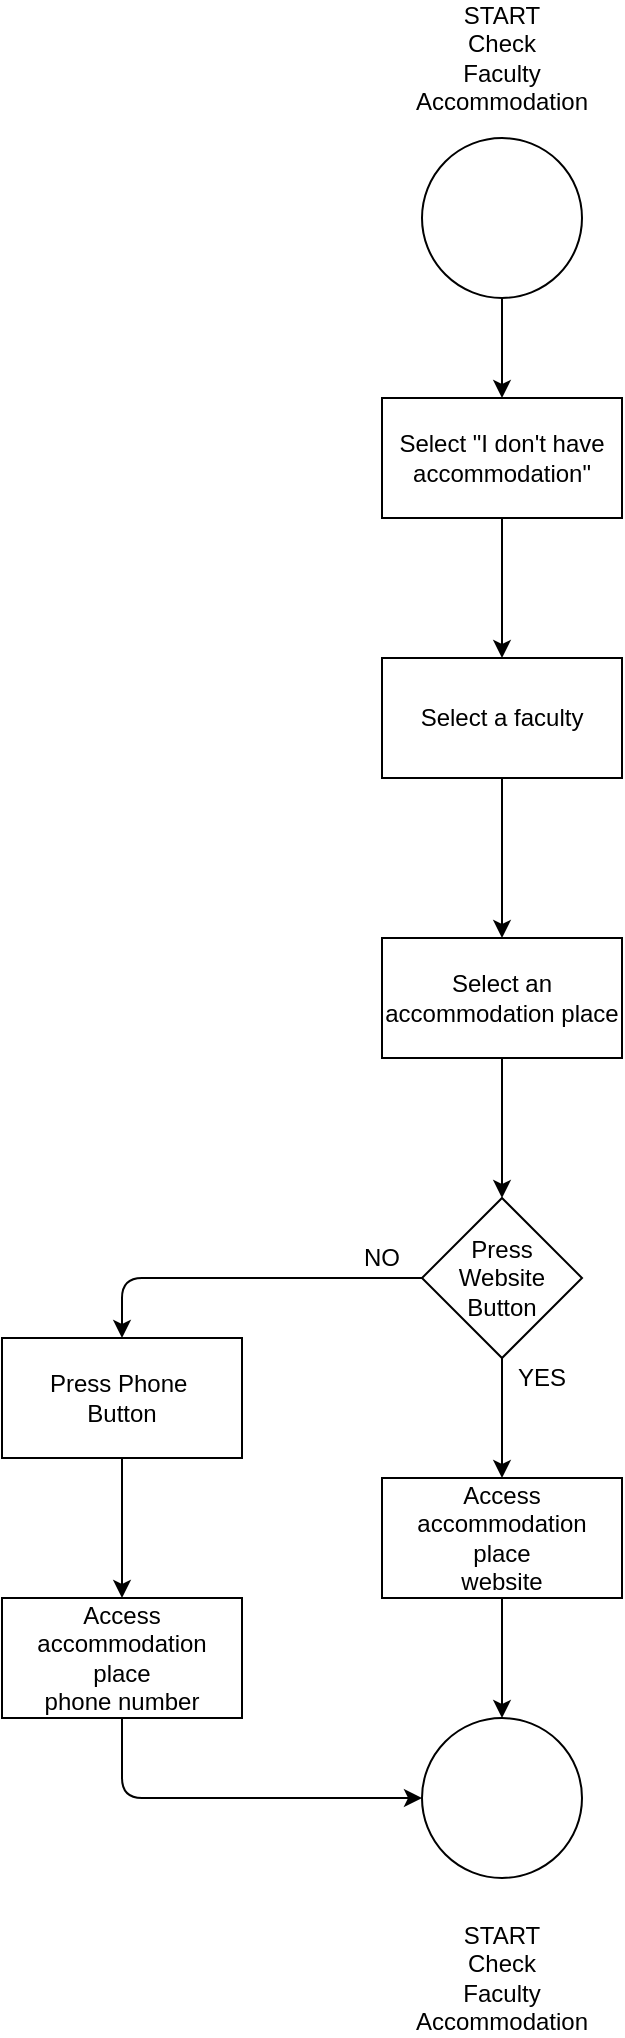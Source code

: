 <mxfile version="13.2.3" type="device"><diagram id="JbBVe05rRSSyck6dY7Ak" name="Page-1"><mxGraphModel dx="1386" dy="819" grid="1" gridSize="10" guides="1" tooltips="1" connect="1" arrows="1" fold="1" page="1" pageScale="1" pageWidth="850" pageHeight="1100" math="0" shadow="0"><root><mxCell id="0"/><mxCell id="1" parent="0"/><mxCell id="6e-j8ehVecAOXHG6gNwm-1" value="Select &quot;I don't have accommodation&quot;" style="rounded=0;whiteSpace=wrap;html=1;" vertex="1" parent="1"><mxGeometry x="340" y="220" width="120" height="60" as="geometry"/></mxCell><mxCell id="6e-j8ehVecAOXHG6gNwm-2" value="" style="ellipse;whiteSpace=wrap;html=1;aspect=fixed;" vertex="1" parent="1"><mxGeometry x="360" y="90" width="80" height="80" as="geometry"/></mxCell><mxCell id="6e-j8ehVecAOXHG6gNwm-3" value="START&lt;br&gt;Check&lt;br&gt;Faculty&lt;br&gt;Accommodation" style="text;html=1;fillColor=none;align=center;verticalAlign=middle;whiteSpace=wrap;rounded=0;" vertex="1" parent="1"><mxGeometry x="380" y="40" width="40" height="20" as="geometry"/></mxCell><mxCell id="6e-j8ehVecAOXHG6gNwm-4" value="Select a faculty" style="rounded=0;whiteSpace=wrap;html=1;" vertex="1" parent="1"><mxGeometry x="340" y="350" width="120" height="60" as="geometry"/></mxCell><mxCell id="6e-j8ehVecAOXHG6gNwm-5" value="Select an accommodation place" style="rounded=0;whiteSpace=wrap;html=1;" vertex="1" parent="1"><mxGeometry x="340" y="490" width="120" height="60" as="geometry"/></mxCell><mxCell id="6e-j8ehVecAOXHG6gNwm-6" value="Press&lt;br&gt;Website&lt;br&gt;Button" style="rhombus;whiteSpace=wrap;html=1;" vertex="1" parent="1"><mxGeometry x="360" y="620" width="80" height="80" as="geometry"/></mxCell><mxCell id="6e-j8ehVecAOXHG6gNwm-7" value="Access accommodation&lt;br&gt;place&lt;br&gt;website" style="rounded=0;whiteSpace=wrap;html=1;" vertex="1" parent="1"><mxGeometry x="340" y="760" width="120" height="60" as="geometry"/></mxCell><mxCell id="6e-j8ehVecAOXHG6gNwm-8" value="" style="ellipse;whiteSpace=wrap;html=1;aspect=fixed;" vertex="1" parent="1"><mxGeometry x="360" y="880" width="80" height="80" as="geometry"/></mxCell><mxCell id="6e-j8ehVecAOXHG6gNwm-9" value="START&lt;br&gt;Check&lt;br&gt;Faculty&lt;br&gt;Accommodation" style="text;html=1;fillColor=none;align=center;verticalAlign=middle;whiteSpace=wrap;rounded=0;" vertex="1" parent="1"><mxGeometry x="380" y="1000" width="40" height="20" as="geometry"/></mxCell><mxCell id="6e-j8ehVecAOXHG6gNwm-10" value="Press Phone&amp;nbsp;&lt;br&gt;Button" style="rounded=0;whiteSpace=wrap;html=1;" vertex="1" parent="1"><mxGeometry x="150" y="690" width="120" height="60" as="geometry"/></mxCell><mxCell id="6e-j8ehVecAOXHG6gNwm-11" value="Access&lt;br&gt;accommodation&lt;br&gt;place&lt;br&gt;phone number" style="rounded=0;whiteSpace=wrap;html=1;" vertex="1" parent="1"><mxGeometry x="150" y="820" width="120" height="60" as="geometry"/></mxCell><mxCell id="6e-j8ehVecAOXHG6gNwm-12" value="" style="endArrow=classic;html=1;exitX=0;exitY=0.5;exitDx=0;exitDy=0;entryX=0.5;entryY=0;entryDx=0;entryDy=0;" edge="1" parent="1" source="6e-j8ehVecAOXHG6gNwm-6" target="6e-j8ehVecAOXHG6gNwm-10"><mxGeometry width="50" height="50" relative="1" as="geometry"><mxPoint x="400" y="740" as="sourcePoint"/><mxPoint x="450" y="690" as="targetPoint"/><Array as="points"><mxPoint x="210" y="660"/></Array></mxGeometry></mxCell><mxCell id="6e-j8ehVecAOXHG6gNwm-13" value="" style="endArrow=classic;html=1;exitX=0.5;exitY=1;exitDx=0;exitDy=0;entryX=0.5;entryY=0;entryDx=0;entryDy=0;" edge="1" parent="1" source="6e-j8ehVecAOXHG6gNwm-10" target="6e-j8ehVecAOXHG6gNwm-11"><mxGeometry width="50" height="50" relative="1" as="geometry"><mxPoint x="400" y="740" as="sourcePoint"/><mxPoint x="450" y="690" as="targetPoint"/></mxGeometry></mxCell><mxCell id="6e-j8ehVecAOXHG6gNwm-14" value="" style="endArrow=classic;html=1;entryX=0;entryY=0.5;entryDx=0;entryDy=0;exitX=0.5;exitY=1;exitDx=0;exitDy=0;" edge="1" parent="1" source="6e-j8ehVecAOXHG6gNwm-11" target="6e-j8ehVecAOXHG6gNwm-8"><mxGeometry width="50" height="50" relative="1" as="geometry"><mxPoint x="400" y="740" as="sourcePoint"/><mxPoint x="450" y="690" as="targetPoint"/><Array as="points"><mxPoint x="210" y="920"/></Array></mxGeometry></mxCell><mxCell id="6e-j8ehVecAOXHG6gNwm-15" value="" style="endArrow=classic;html=1;exitX=0.5;exitY=1;exitDx=0;exitDy=0;entryX=0.5;entryY=0;entryDx=0;entryDy=0;" edge="1" parent="1" source="6e-j8ehVecAOXHG6gNwm-6" target="6e-j8ehVecAOXHG6gNwm-7"><mxGeometry width="50" height="50" relative="1" as="geometry"><mxPoint x="400" y="740" as="sourcePoint"/><mxPoint x="450" y="690" as="targetPoint"/></mxGeometry></mxCell><mxCell id="6e-j8ehVecAOXHG6gNwm-16" value="" style="endArrow=classic;html=1;exitX=0.5;exitY=1;exitDx=0;exitDy=0;entryX=0.5;entryY=0;entryDx=0;entryDy=0;" edge="1" parent="1" source="6e-j8ehVecAOXHG6gNwm-7" target="6e-j8ehVecAOXHG6gNwm-8"><mxGeometry width="50" height="50" relative="1" as="geometry"><mxPoint x="400" y="740" as="sourcePoint"/><mxPoint x="450" y="690" as="targetPoint"/></mxGeometry></mxCell><mxCell id="6e-j8ehVecAOXHG6gNwm-17" value="" style="endArrow=classic;html=1;entryX=0.5;entryY=0;entryDx=0;entryDy=0;exitX=0.5;exitY=1;exitDx=0;exitDy=0;" edge="1" parent="1" source="6e-j8ehVecAOXHG6gNwm-5" target="6e-j8ehVecAOXHG6gNwm-6"><mxGeometry width="50" height="50" relative="1" as="geometry"><mxPoint x="400" y="740" as="sourcePoint"/><mxPoint x="450" y="690" as="targetPoint"/></mxGeometry></mxCell><mxCell id="6e-j8ehVecAOXHG6gNwm-18" value="" style="endArrow=classic;html=1;exitX=0.5;exitY=1;exitDx=0;exitDy=0;entryX=0.5;entryY=0;entryDx=0;entryDy=0;" edge="1" parent="1" source="6e-j8ehVecAOXHG6gNwm-4" target="6e-j8ehVecAOXHG6gNwm-5"><mxGeometry width="50" height="50" relative="1" as="geometry"><mxPoint x="400" y="540" as="sourcePoint"/><mxPoint x="450" y="490" as="targetPoint"/></mxGeometry></mxCell><mxCell id="6e-j8ehVecAOXHG6gNwm-19" value="" style="endArrow=classic;html=1;exitX=0.5;exitY=1;exitDx=0;exitDy=0;entryX=0.5;entryY=0;entryDx=0;entryDy=0;" edge="1" parent="1" source="6e-j8ehVecAOXHG6gNwm-1" target="6e-j8ehVecAOXHG6gNwm-4"><mxGeometry width="50" height="50" relative="1" as="geometry"><mxPoint x="400" y="540" as="sourcePoint"/><mxPoint x="450" y="490" as="targetPoint"/></mxGeometry></mxCell><mxCell id="6e-j8ehVecAOXHG6gNwm-20" value="" style="endArrow=classic;html=1;exitX=0.5;exitY=1;exitDx=0;exitDy=0;entryX=0.5;entryY=0;entryDx=0;entryDy=0;" edge="1" parent="1" source="6e-j8ehVecAOXHG6gNwm-2" target="6e-j8ehVecAOXHG6gNwm-1"><mxGeometry width="50" height="50" relative="1" as="geometry"><mxPoint x="400" y="540" as="sourcePoint"/><mxPoint x="450" y="490" as="targetPoint"/></mxGeometry></mxCell><mxCell id="6e-j8ehVecAOXHG6gNwm-21" value="YES" style="text;html=1;strokeColor=none;fillColor=none;align=center;verticalAlign=middle;whiteSpace=wrap;rounded=0;" vertex="1" parent="1"><mxGeometry x="400" y="700" width="40" height="20" as="geometry"/></mxCell><mxCell id="6e-j8ehVecAOXHG6gNwm-22" value="NO" style="text;html=1;strokeColor=none;fillColor=none;align=center;verticalAlign=middle;whiteSpace=wrap;rounded=0;" vertex="1" parent="1"><mxGeometry x="320" y="640" width="40" height="20" as="geometry"/></mxCell></root></mxGraphModel></diagram></mxfile>